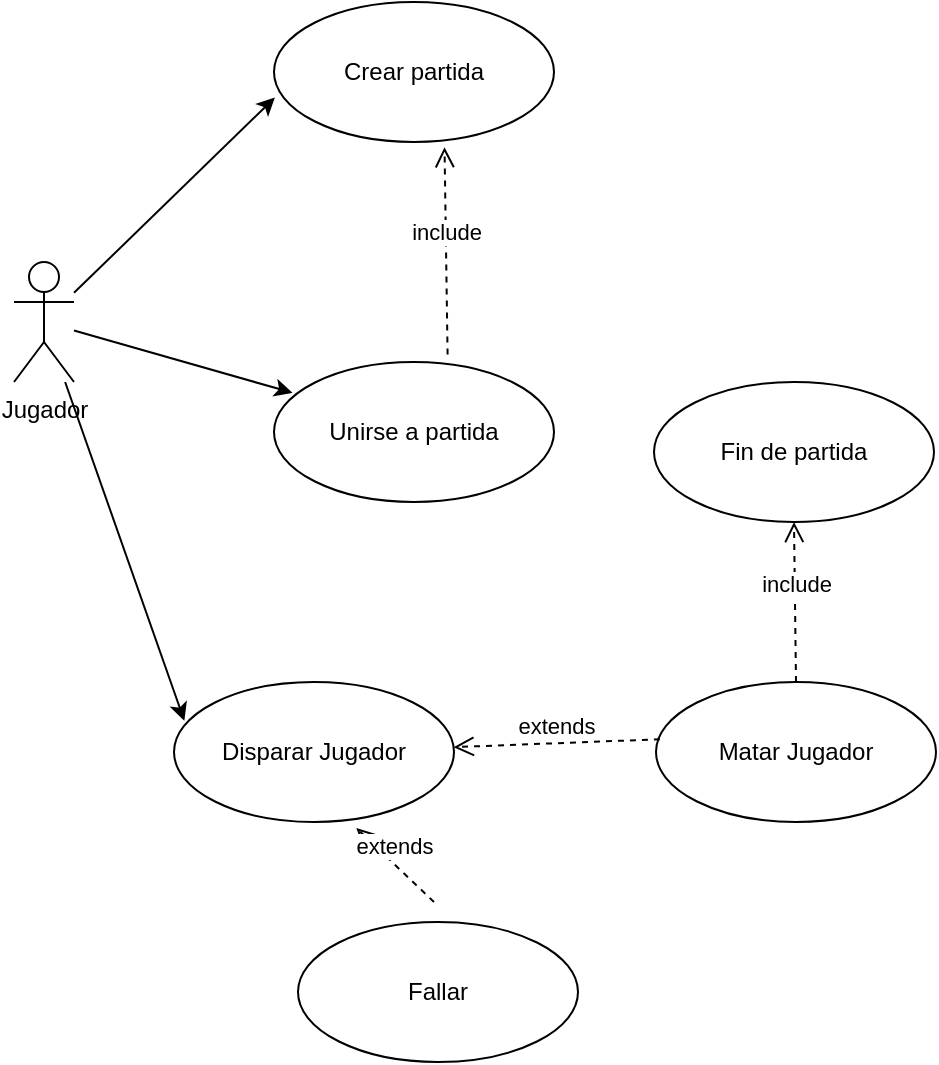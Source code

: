 <mxfile version="14.1.8" type="device"><diagram id="Sxe3vRpxxwniOJ9uSdLc" name="Página-1"><mxGraphModel dx="1024" dy="592" grid="1" gridSize="10" guides="1" tooltips="1" connect="1" arrows="1" fold="1" page="1" pageScale="1" pageWidth="583" pageHeight="827" math="0" shadow="0"><root><mxCell id="0"/><mxCell id="1" parent="0"/><mxCell id="FmsdOr2EO6lEWkNjwutI-1" value="Jugador&lt;br&gt;" style="shape=umlActor;verticalLabelPosition=bottom;verticalAlign=top;html=1;outlineConnect=0;" vertex="1" parent="1"><mxGeometry x="80" y="190" width="30" height="60" as="geometry"/></mxCell><mxCell id="FmsdOr2EO6lEWkNjwutI-3" value="Crear partida" style="ellipse;whiteSpace=wrap;html=1;" vertex="1" parent="1"><mxGeometry x="210" y="60" width="140" height="70" as="geometry"/></mxCell><mxCell id="FmsdOr2EO6lEWkNjwutI-4" value="Unirse a partida" style="ellipse;whiteSpace=wrap;html=1;" vertex="1" parent="1"><mxGeometry x="210" y="240" width="140" height="70" as="geometry"/></mxCell><mxCell id="FmsdOr2EO6lEWkNjwutI-5" value="" style="endArrow=classic;html=1;entryX=0.003;entryY=0.683;entryDx=0;entryDy=0;entryPerimeter=0;" edge="1" parent="1" source="FmsdOr2EO6lEWkNjwutI-1" target="FmsdOr2EO6lEWkNjwutI-3"><mxGeometry width="50" height="50" relative="1" as="geometry"><mxPoint x="270" y="330" as="sourcePoint"/><mxPoint x="320" y="280" as="targetPoint"/></mxGeometry></mxCell><mxCell id="FmsdOr2EO6lEWkNjwutI-6" value="" style="endArrow=classic;html=1;entryX=0.066;entryY=0.22;entryDx=0;entryDy=0;entryPerimeter=0;" edge="1" parent="1" source="FmsdOr2EO6lEWkNjwutI-1" target="FmsdOr2EO6lEWkNjwutI-4"><mxGeometry width="50" height="50" relative="1" as="geometry"><mxPoint x="270" y="330" as="sourcePoint"/><mxPoint x="320" y="280" as="targetPoint"/></mxGeometry></mxCell><mxCell id="FmsdOr2EO6lEWkNjwutI-7" value="include" style="html=1;verticalAlign=bottom;endArrow=open;dashed=1;endSize=8;exitX=0.62;exitY=-0.054;exitDx=0;exitDy=0;exitPerimeter=0;entryX=0.609;entryY=1.037;entryDx=0;entryDy=0;entryPerimeter=0;" edge="1" parent="1" source="FmsdOr2EO6lEWkNjwutI-4" target="FmsdOr2EO6lEWkNjwutI-3"><mxGeometry relative="1" as="geometry"><mxPoint x="330" y="310" as="sourcePoint"/><mxPoint x="250" y="310" as="targetPoint"/></mxGeometry></mxCell><mxCell id="FmsdOr2EO6lEWkNjwutI-8" value="Disparar Jugador" style="ellipse;whiteSpace=wrap;html=1;" vertex="1" parent="1"><mxGeometry x="160" y="400" width="140" height="70" as="geometry"/></mxCell><mxCell id="FmsdOr2EO6lEWkNjwutI-9" value="" style="endArrow=classic;html=1;entryX=0.037;entryY=0.277;entryDx=0;entryDy=0;entryPerimeter=0;" edge="1" parent="1" source="FmsdOr2EO6lEWkNjwutI-1" target="FmsdOr2EO6lEWkNjwutI-8"><mxGeometry width="50" height="50" relative="1" as="geometry"><mxPoint x="270" y="330" as="sourcePoint"/><mxPoint x="320" y="280" as="targetPoint"/></mxGeometry></mxCell><mxCell id="FmsdOr2EO6lEWkNjwutI-10" value="Matar Jugador" style="ellipse;whiteSpace=wrap;html=1;" vertex="1" parent="1"><mxGeometry x="401" y="400" width="140" height="70" as="geometry"/></mxCell><mxCell id="FmsdOr2EO6lEWkNjwutI-12" value="extends" style="html=1;verticalAlign=bottom;endArrow=open;dashed=1;endSize=8;exitX=0.014;exitY=0.409;exitDx=0;exitDy=0;exitPerimeter=0;" edge="1" parent="1" source="FmsdOr2EO6lEWkNjwutI-10" target="FmsdOr2EO6lEWkNjwutI-8"><mxGeometry relative="1" as="geometry"><mxPoint x="330" y="310" as="sourcePoint"/><mxPoint x="250" y="310" as="targetPoint"/></mxGeometry></mxCell><mxCell id="FmsdOr2EO6lEWkNjwutI-15" value="Fin de partida" style="ellipse;whiteSpace=wrap;html=1;" vertex="1" parent="1"><mxGeometry x="400" y="250" width="140" height="70" as="geometry"/></mxCell><mxCell id="FmsdOr2EO6lEWkNjwutI-19" value="Fallar" style="ellipse;whiteSpace=wrap;html=1;" vertex="1" parent="1"><mxGeometry x="222" y="520" width="140" height="70" as="geometry"/></mxCell><mxCell id="FmsdOr2EO6lEWkNjwutI-20" value="extends" style="html=1;verticalAlign=bottom;endArrow=open;dashed=1;endSize=8;entryX=0.651;entryY=1.043;entryDx=0;entryDy=0;entryPerimeter=0;" edge="1" parent="1" target="FmsdOr2EO6lEWkNjwutI-8"><mxGeometry relative="1" as="geometry"><mxPoint x="290" y="510" as="sourcePoint"/><mxPoint x="250" y="410" as="targetPoint"/></mxGeometry></mxCell><mxCell id="FmsdOr2EO6lEWkNjwutI-22" value="include" style="html=1;verticalAlign=bottom;endArrow=open;dashed=1;endSize=8;exitX=0.5;exitY=0;exitDx=0;exitDy=0;entryX=0.5;entryY=1;entryDx=0;entryDy=0;" edge="1" parent="1" source="FmsdOr2EO6lEWkNjwutI-10" target="FmsdOr2EO6lEWkNjwutI-15"><mxGeometry relative="1" as="geometry"><mxPoint x="330" y="310" as="sourcePoint"/><mxPoint x="250" y="310" as="targetPoint"/></mxGeometry></mxCell></root></mxGraphModel></diagram></mxfile>